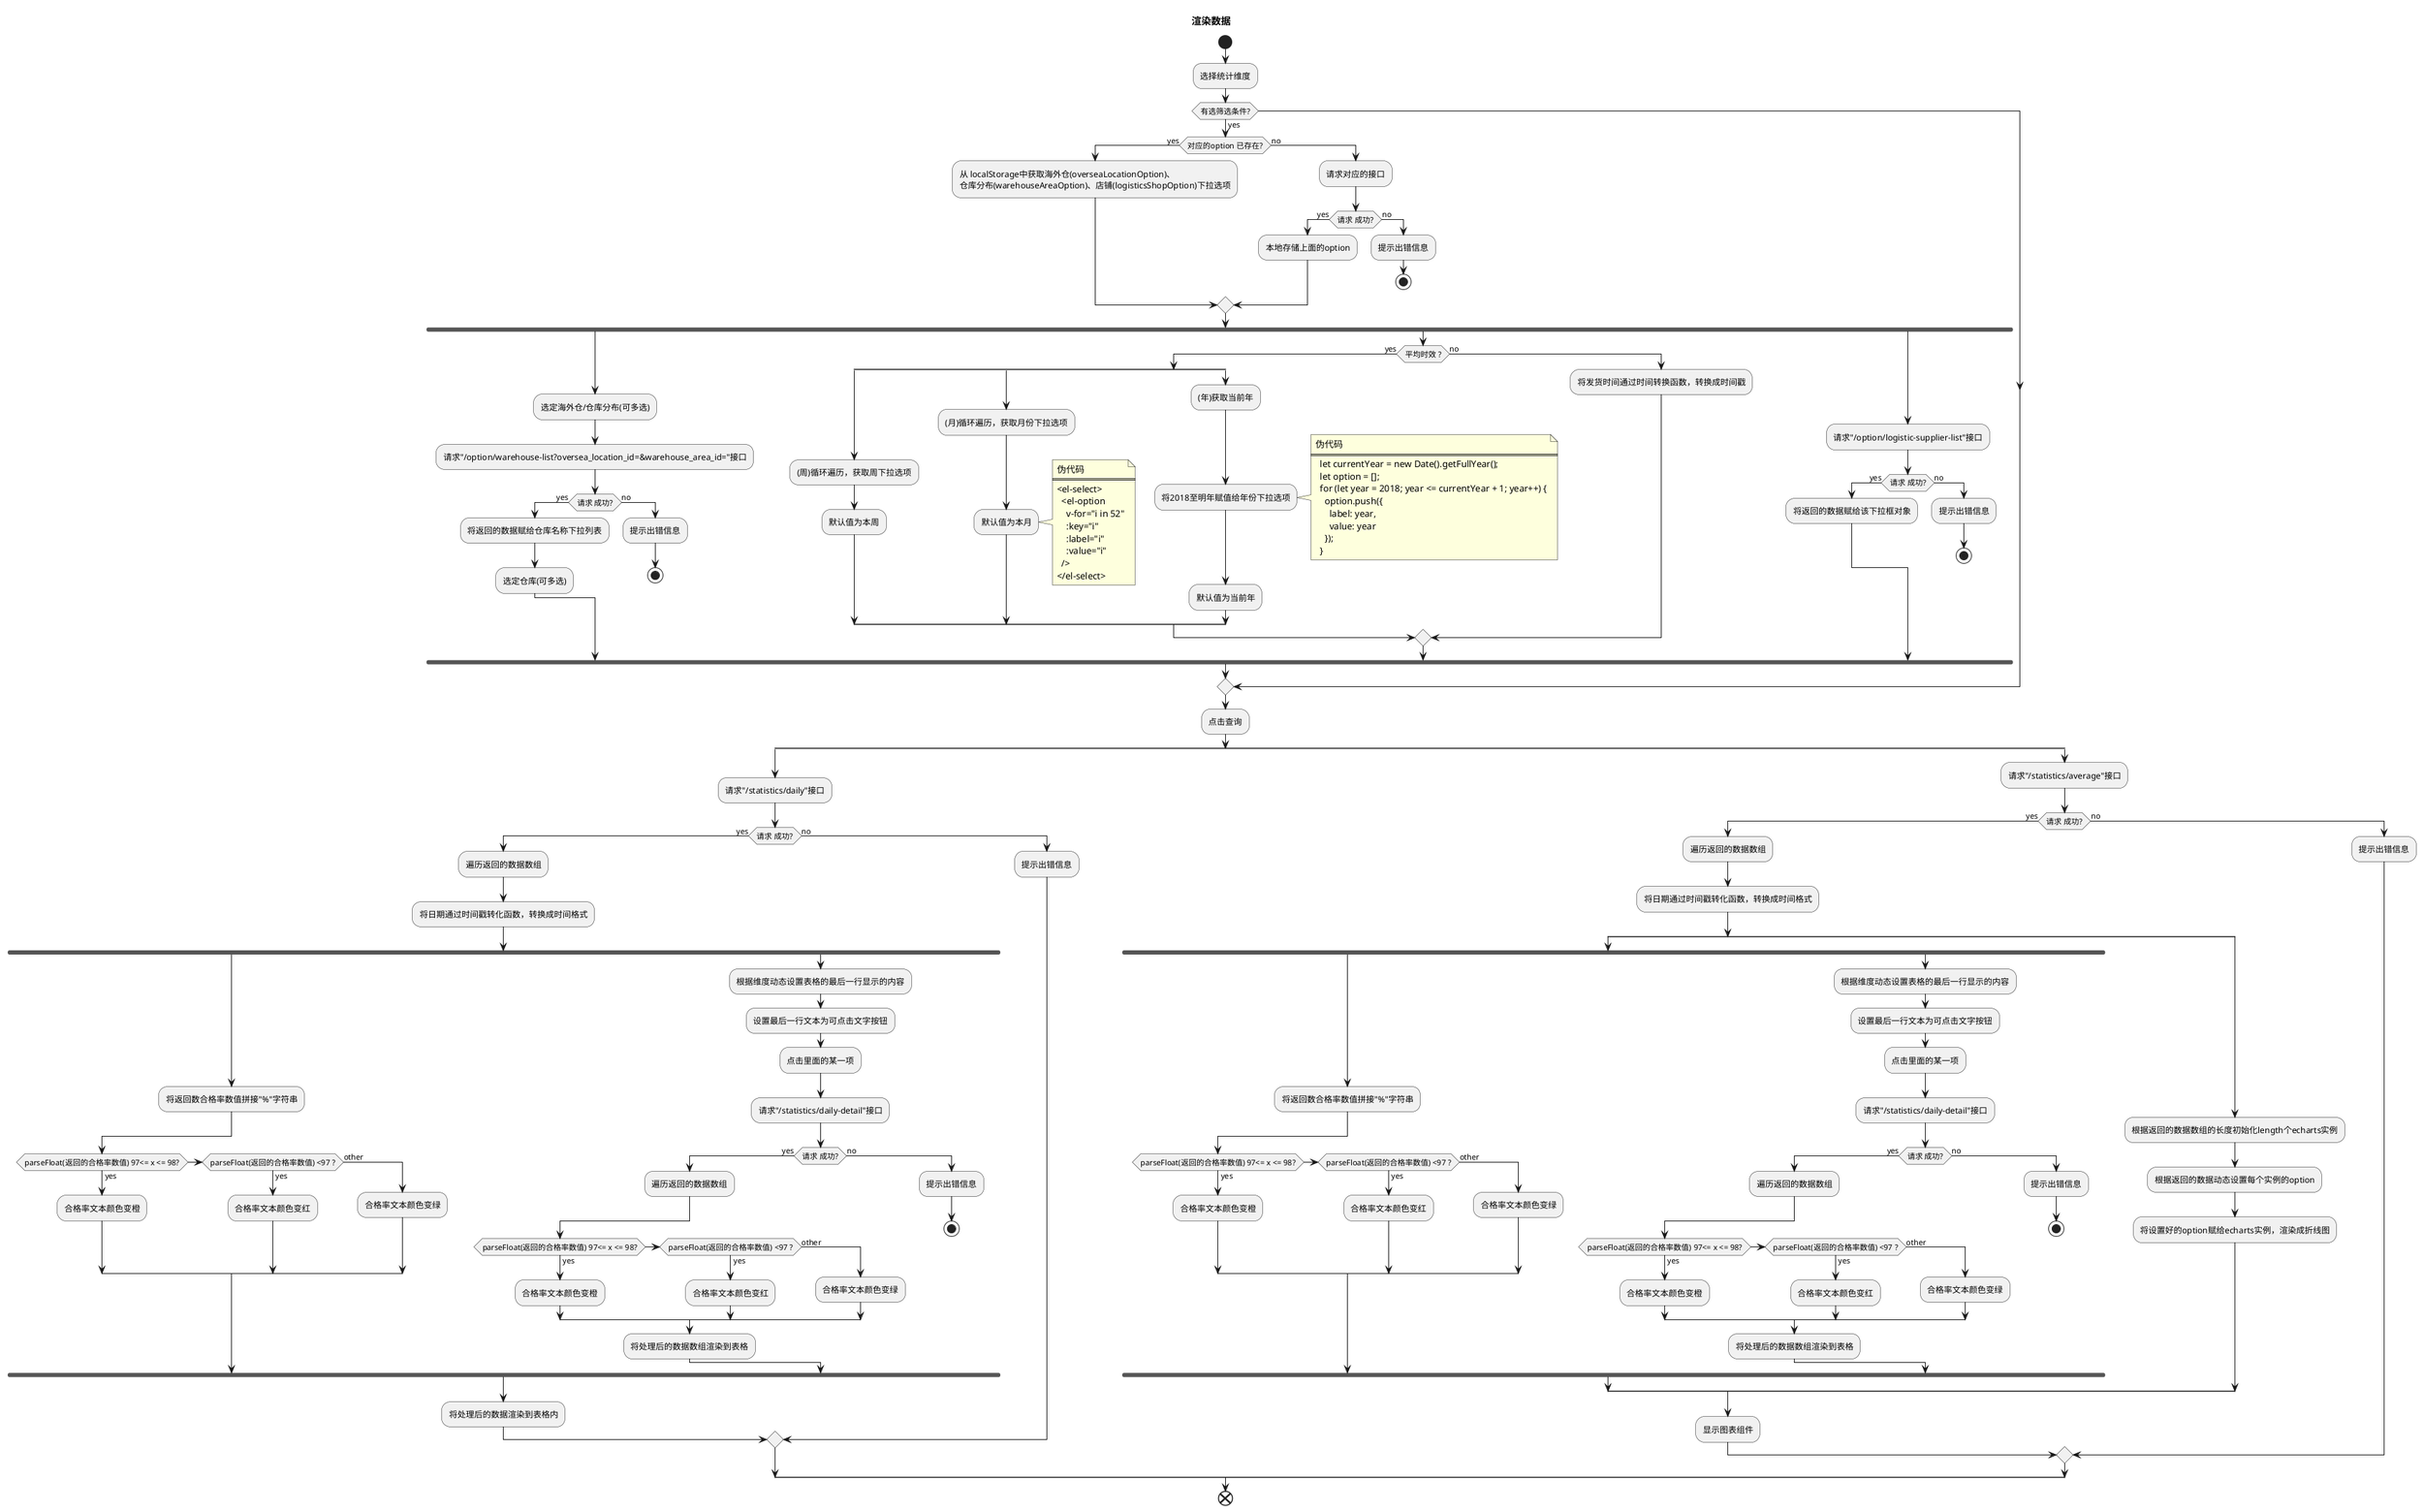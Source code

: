 @startuml
title 渲染数据

start
:选择统计维度;
if(有选筛选条件?) then (yes)
 if(对应的option 已存在?) then (yes)
    :从 localStorage中获取海外仓(overseaLocationOption)、
    仓库分布(warehouseAreaOption)、店铺(logisticsShopOption)下拉选项;
  else (no)
    :请求对应的接口;
    if(请求 成功?) then (yes)
      :本地存储上面的option;
    else (no)
      :提示出错信息;
      stop
    endif
  endif
  fork
    :选定海外仓/仓库分布(可多选);
    :请求"/option/warehouse-list?oversea_location_id=&warehouse_area_id="接口;
    if(请求 成功?) then (yes)
      :将返回的数据赋给仓库名称下拉列表;
      :选定仓库(可多选);
    else (no)
      :提示出错信息;
      stop
    endif
  fork again
    if(平均时效 ?) then (yes)
      split 
        :(周)循环遍历，获取周下拉选项;
        :默认值为本周;
      split again 
        :(月)循环遍历，获取月份下拉选项;
        :默认值为本月;
      note right 
        伪代码
        ====
        <el-select>
          <el-option
            v-for="i in 52"
            :key="i"
            :label="i"
            :value="i"
          />
        </el-select>
      end note
      split again
        :(年)获取当前年;
        :将2018至明年赋值给年份下拉选项;
        note right
          伪代码
          ====
            let currentYear = new Date().getFullYear();
            let option = [];
            for (let year = 2018; year <= currentYear + 1; year++) {
              option.push({
                label: year,
                value: year
              });
            }
        end note
        :默认值为当前年;
      end split
    else (no)
      :将发货时间通过时间转换函数，转换成时间戳;
    endif
  fork again
    :请求"/option/logistic-supplier-list"接口;
    if(请求 成功?) then (yes) 
      :将返回的数据赋给该下拉框对象;
    else (no)
      :提示出错信息;
      stop
    endif
  end fork
endif
:点击查询;
split
  :请求"/statistics/daily"接口;
  if(请求 成功?) then (yes)
    :遍历返回的数据数组;
    :将日期通过时间戳转化函数，转换成时间格式;
    fork
      :将返回数合格率数值拼接"%"字符串;
      if(parseFloat(返回的合格率数值) 97<= x <= 98?) then (yes)
        :合格率文本颜色变橙;
      elseif(parseFloat(返回的合格率数值) <97 ?) then (yes)
        :合格率文本颜色变红;
      else (other)
        :合格率文本颜色变绿;
      endif
    fork again  
      :根据维度动态设置表格的最后一行显示的内容;
      :设置最后一行文本为可点击文字按钮;
      :点击里面的某一项;
      :请求"/statistics/daily-detail"接口;
      if(请求 成功?) then (yes)
        :遍历返回的数据数组;
        if(parseFloat(返回的合格率数值) 97<= x <= 98?) then (yes)
          :合格率文本颜色变橙;
        elseif(parseFloat(返回的合格率数值) <97 ?) then (yes)
          :合格率文本颜色变红;
        else (other)
          :合格率文本颜色变绿;
        endif
        :将处理后的数据数组渲染到表格;
      else (no)
        :提示出错信息;
        stop
      endif
    end fork
    :将处理后的数据渲染到表格内;
  else (no)
    :提示出错信息;
  endif
split again
  :请求"/statistics/average"接口;
  if(请求 成功?) then (yes)
    :遍历返回的数据数组;
    :将日期通过时间戳转化函数，转换成时间格式;
   split
     fork
      :将返回数合格率数值拼接"%"字符串;
      if(parseFloat(返回的合格率数值) 97<= x <= 98?) then (yes)
        :合格率文本颜色变橙;
      elseif(parseFloat(返回的合格率数值) <97 ?) then (yes)
        :合格率文本颜色变红;
      else (other)
        :合格率文本颜色变绿;
      endif
     fork again  
      :根据维度动态设置表格的最后一行显示的内容;
      :设置最后一行文本为可点击文字按钮;
      :点击里面的某一项;
      :请求"/statistics/daily-detail"接口;
      if(请求 成功?) then (yes)
        :遍历返回的数据数组;
        if(parseFloat(返回的合格率数值) 97<= x <= 98?) then (yes)
          :合格率文本颜色变橙;
        elseif(parseFloat(返回的合格率数值) <97 ?) then (yes)
          :合格率文本颜色变红;
        else (other)
          :合格率文本颜色变绿;
        endif
        :将处理后的数据数组渲染到表格;
      else (no)
        :提示出错信息;
        stop
      endif
     end fork
    split again
      :根据返回的数据数组的长度初始化length个echarts实例;
      :根据返回的数据动态设置每个实例的option;
      :将设置好的option赋给echarts实例，渲染成折线图;
  end split
  :显示图表组件;
  else (no)
    :提示出错信息;
  endif
end split
end 

@enduml

@startuml
title 重置

start
:点击重置;
:将筛选条件和统计维度全部置空;
:将表格数组和折线图对象均置空;
:将图表组件隐藏;
end

@enduml